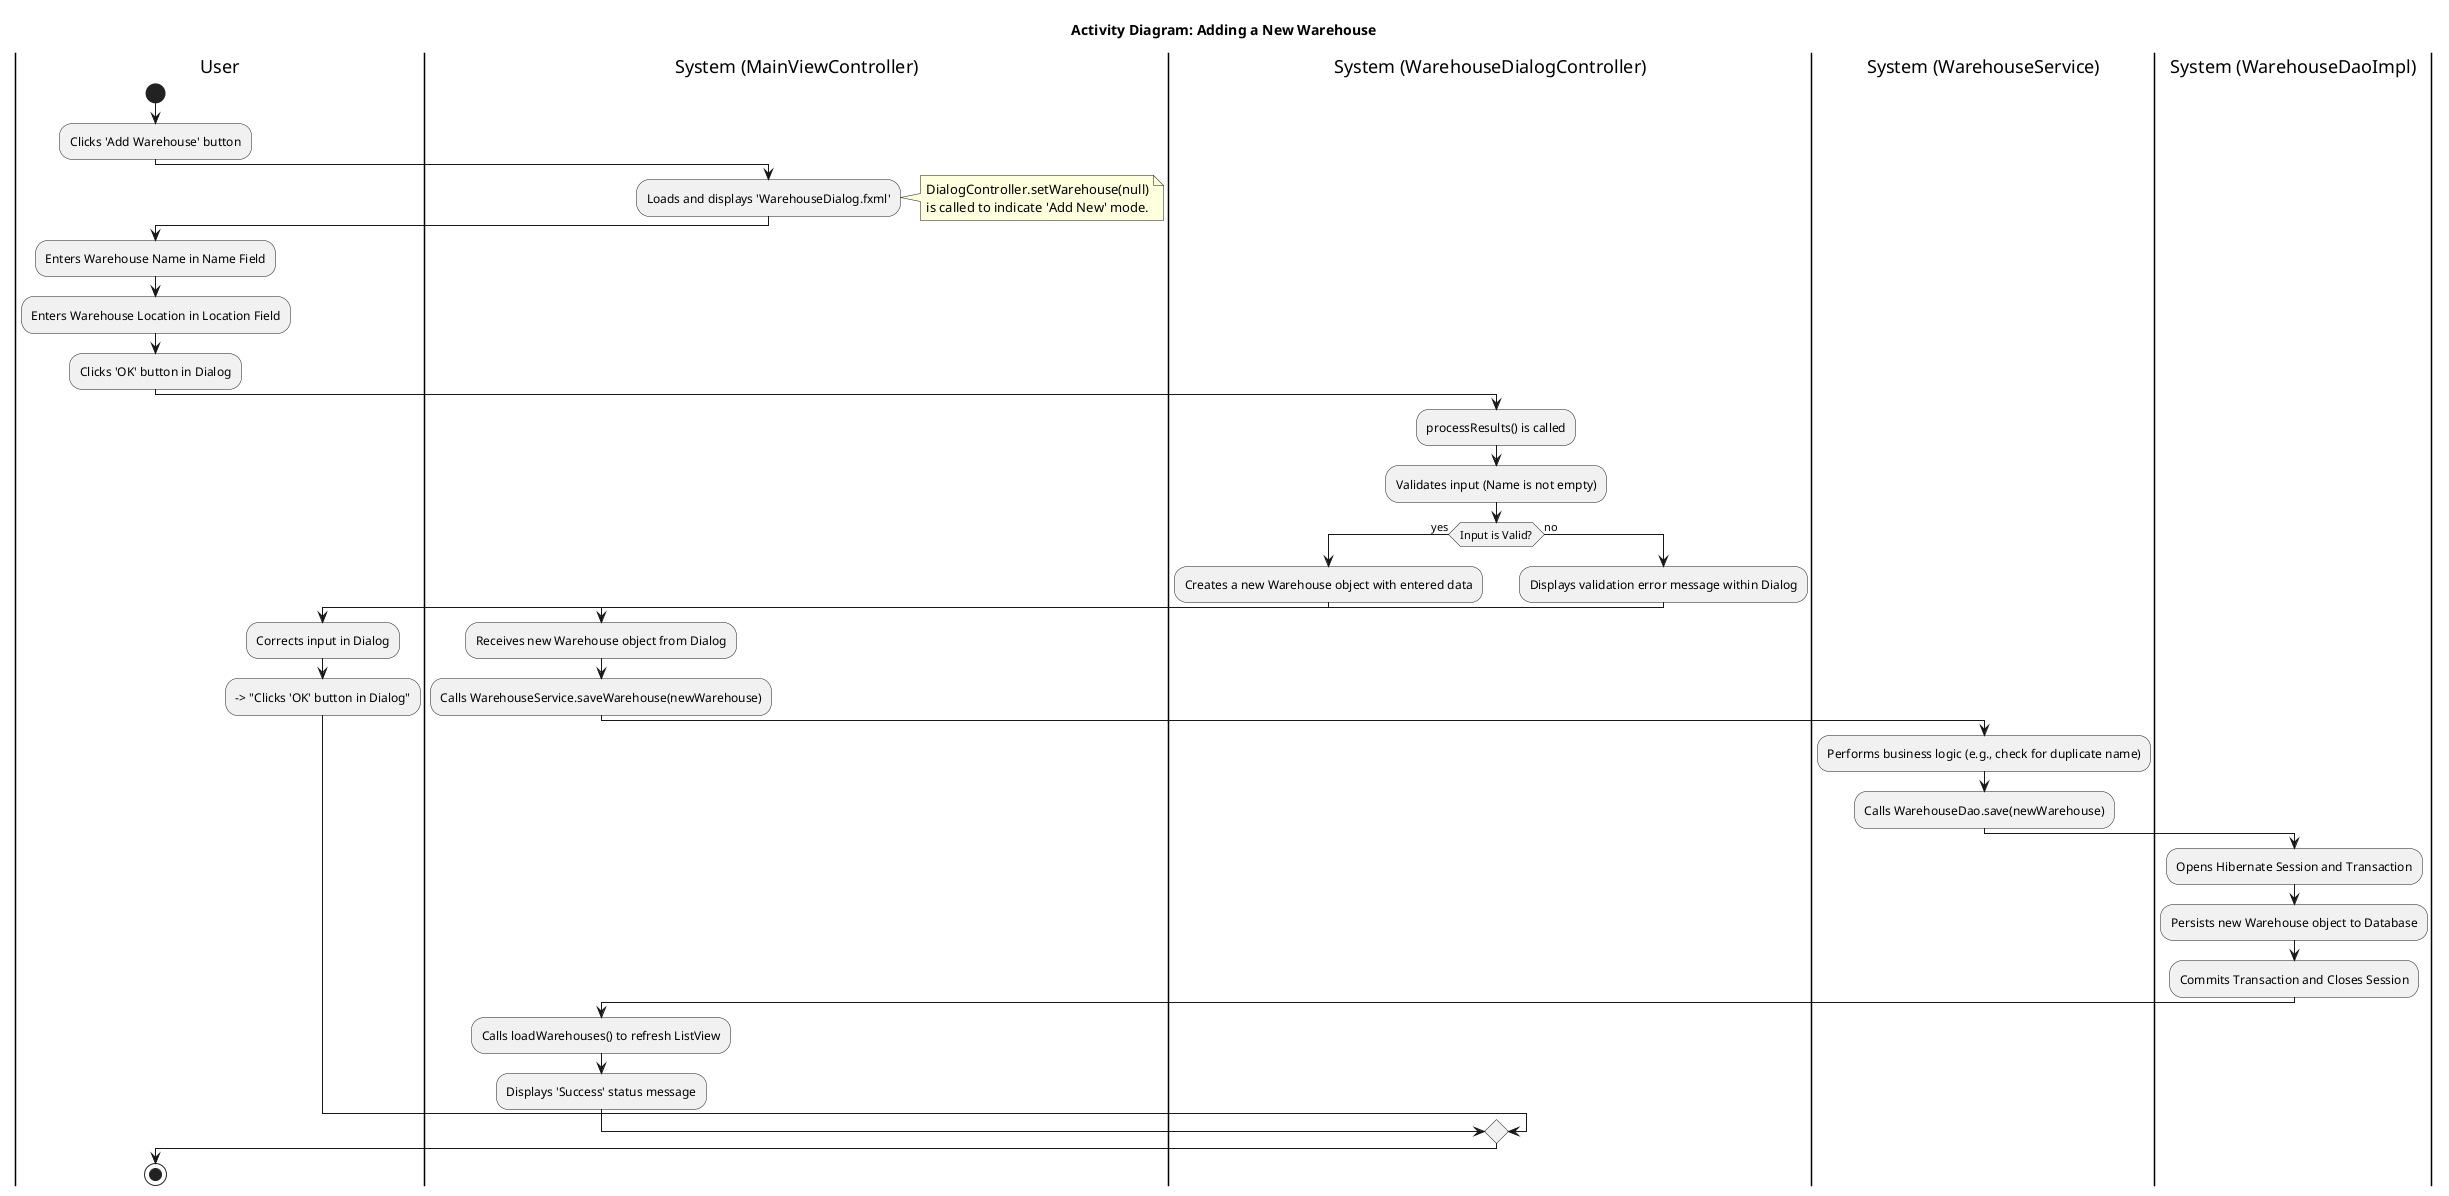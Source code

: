 @startuml
title Activity Diagram: Adding a New Warehouse

|User|
start
:Clicks 'Add Warehouse' button;

|System (MainViewController)|
:Loads and displays 'WarehouseDialog.fxml';
note right
  DialogController.setWarehouse(null)
  is called to indicate 'Add New' mode.
end note

|User|
:Enters Warehouse Name in Name Field;
:Enters Warehouse Location in Location Field;
:Clicks 'OK' button in Dialog;

|System (WarehouseDialogController)|
:processResults() is called;
:Validates input (Name is not empty);

if (Input is Valid?) then (yes)
    :Creates a new Warehouse object with entered data;
    |System (MainViewController)|
    :Receives new Warehouse object from Dialog;
    :Calls WarehouseService.saveWarehouse(newWarehouse);

    |System (WarehouseService)|
    :Performs business logic (e.g., check for duplicate name);
    :Calls WarehouseDao.save(newWarehouse);

    |System (WarehouseDaoImpl)|
    :Opens Hibernate Session and Transaction;
    :Persists new Warehouse object to Database;
    :Commits Transaction and Closes Session;

    |System (MainViewController)|
    :Calls loadWarehouses() to refresh ListView;
    :Displays 'Success' status message;
else (no)
    |System (WarehouseDialogController)|
    :Displays validation error message within Dialog;
    |User|
    :Corrects input in Dialog;
    --> "Clicks 'OK' button in Dialog"
endif

|User|
stop

@enduml